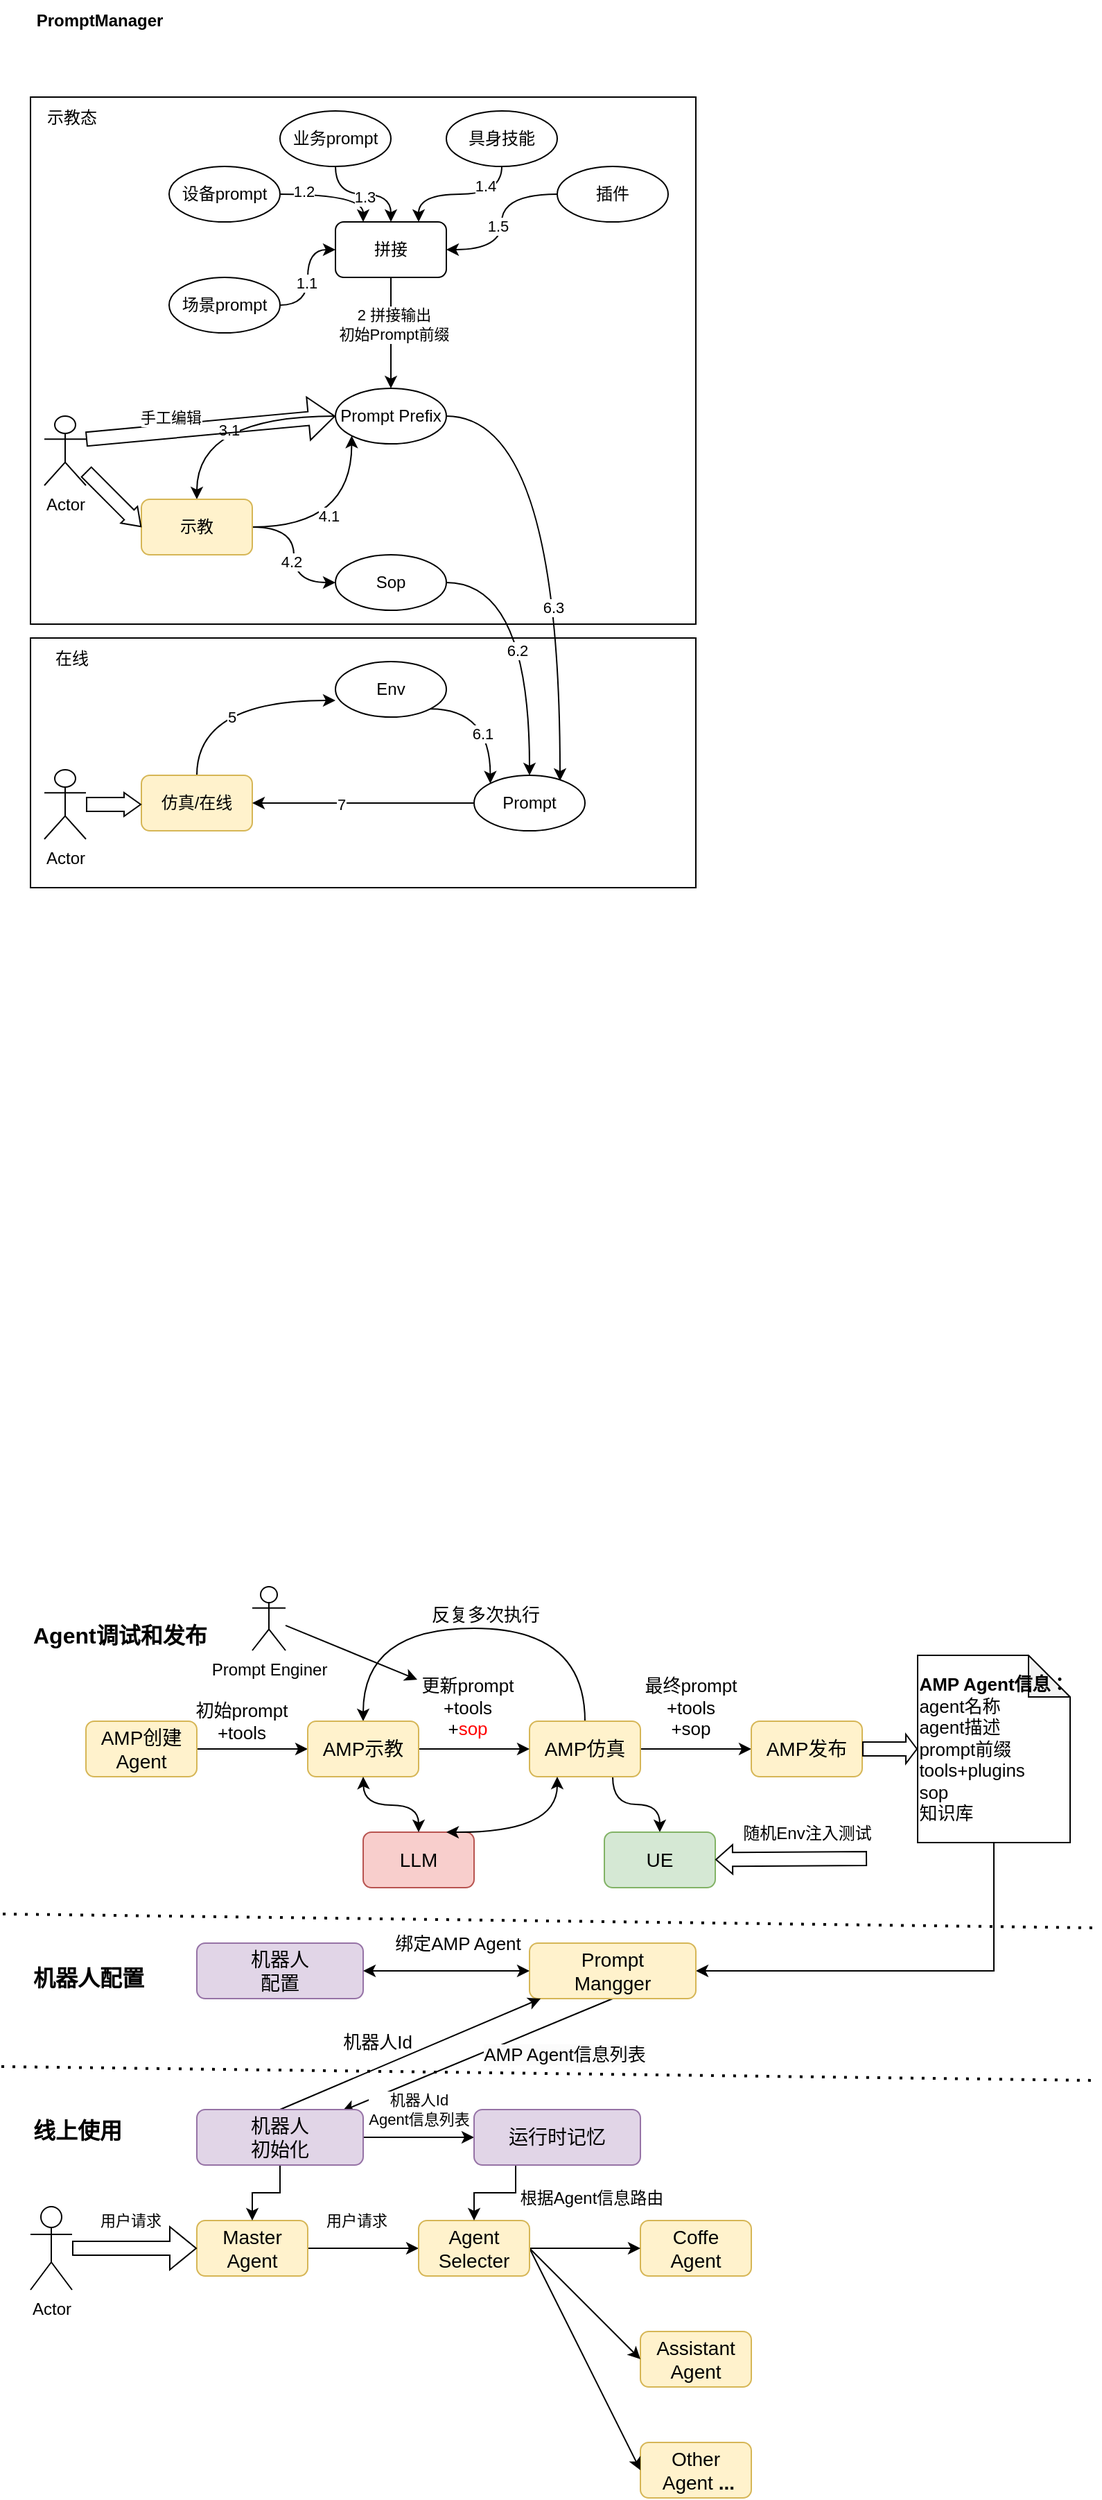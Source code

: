 <mxfile version="21.7.5" type="device">
  <diagram name="第 1 页" id="vuuX2MPfiAj4rkRHoIkI">
    <mxGraphModel dx="1418" dy="828" grid="0" gridSize="10" guides="1" tooltips="1" connect="1" arrows="1" fold="1" page="1" pageScale="1" pageWidth="827" pageHeight="1169" math="0" shadow="0">
      <root>
        <mxCell id="0" />
        <mxCell id="1" parent="0" />
        <mxCell id="alr15njf-0xgZybNmpNN-60" value="" style="rounded=0;whiteSpace=wrap;html=1;" parent="1" vertex="1">
          <mxGeometry x="40" y="500" width="480" height="180" as="geometry" />
        </mxCell>
        <mxCell id="alr15njf-0xgZybNmpNN-56" value="" style="rounded=0;whiteSpace=wrap;html=1;" parent="1" vertex="1">
          <mxGeometry x="40" y="110" width="480" height="380" as="geometry" />
        </mxCell>
        <mxCell id="alr15njf-0xgZybNmpNN-14" style="edgeStyle=orthogonalEdgeStyle;rounded=0;orthogonalLoop=1;jettySize=auto;html=1;exitX=0.5;exitY=1;exitDx=0;exitDy=0;entryX=0.5;entryY=0;entryDx=0;entryDy=0;" parent="1" source="alr15njf-0xgZybNmpNN-1" edge="1">
          <mxGeometry relative="1" as="geometry">
            <mxPoint x="300" y="320" as="targetPoint" />
          </mxGeometry>
        </mxCell>
        <mxCell id="alr15njf-0xgZybNmpNN-21" value="2 拼接输出&lt;br&gt;初始Prompt前缀" style="edgeLabel;html=1;align=center;verticalAlign=middle;resizable=0;points=[];" parent="alr15njf-0xgZybNmpNN-14" vertex="1" connectable="0">
          <mxGeometry x="-0.155" y="2" relative="1" as="geometry">
            <mxPoint as="offset" />
          </mxGeometry>
        </mxCell>
        <mxCell id="alr15njf-0xgZybNmpNN-1" value="拼接" style="rounded=1;whiteSpace=wrap;html=1;" parent="1" vertex="1">
          <mxGeometry x="260" y="200" width="80" height="40" as="geometry" />
        </mxCell>
        <mxCell id="alr15njf-0xgZybNmpNN-2" value="PromptManager" style="text;html=1;strokeColor=none;fillColor=none;align=center;verticalAlign=middle;whiteSpace=wrap;rounded=0;fontStyle=1" parent="1" vertex="1">
          <mxGeometry x="60" y="40" width="60" height="30" as="geometry" />
        </mxCell>
        <mxCell id="alr15njf-0xgZybNmpNN-6" style="edgeStyle=orthogonalEdgeStyle;rounded=0;orthogonalLoop=1;jettySize=auto;html=1;exitX=1;exitY=0.5;exitDx=0;exitDy=0;entryX=0.25;entryY=0;entryDx=0;entryDy=0;curved=1;" parent="1" source="alr15njf-0xgZybNmpNN-3" target="alr15njf-0xgZybNmpNN-1" edge="1">
          <mxGeometry relative="1" as="geometry" />
        </mxCell>
        <mxCell id="alr15njf-0xgZybNmpNN-23" value="1.2" style="edgeLabel;html=1;align=center;verticalAlign=middle;resizable=0;points=[];" parent="alr15njf-0xgZybNmpNN-6" vertex="1" connectable="0">
          <mxGeometry x="-0.575" y="2" relative="1" as="geometry">
            <mxPoint as="offset" />
          </mxGeometry>
        </mxCell>
        <mxCell id="alr15njf-0xgZybNmpNN-3" value="设备prompt" style="ellipse;whiteSpace=wrap;html=1;" parent="1" vertex="1">
          <mxGeometry x="140" y="160" width="80" height="40" as="geometry" />
        </mxCell>
        <mxCell id="alr15njf-0xgZybNmpNN-8" style="edgeStyle=orthogonalEdgeStyle;rounded=0;orthogonalLoop=1;jettySize=auto;html=1;exitX=1;exitY=0.5;exitDx=0;exitDy=0;entryX=0;entryY=0.5;entryDx=0;entryDy=0;curved=1;" parent="1" source="alr15njf-0xgZybNmpNN-4" target="alr15njf-0xgZybNmpNN-1" edge="1">
          <mxGeometry relative="1" as="geometry" />
        </mxCell>
        <mxCell id="alr15njf-0xgZybNmpNN-22" value="1.1" style="edgeLabel;html=1;align=center;verticalAlign=middle;resizable=0;points=[];" parent="alr15njf-0xgZybNmpNN-8" vertex="1" connectable="0">
          <mxGeometry x="-0.1" y="1" relative="1" as="geometry">
            <mxPoint as="offset" />
          </mxGeometry>
        </mxCell>
        <mxCell id="alr15njf-0xgZybNmpNN-4" value="场景prompt" style="ellipse;whiteSpace=wrap;html=1;" parent="1" vertex="1">
          <mxGeometry x="140" y="240" width="80" height="40" as="geometry" />
        </mxCell>
        <mxCell id="alr15njf-0xgZybNmpNN-7" style="edgeStyle=orthogonalEdgeStyle;rounded=0;orthogonalLoop=1;jettySize=auto;html=1;exitX=0.5;exitY=1;exitDx=0;exitDy=0;entryX=0.5;entryY=0;entryDx=0;entryDy=0;curved=1;" parent="1" source="alr15njf-0xgZybNmpNN-5" target="alr15njf-0xgZybNmpNN-1" edge="1">
          <mxGeometry relative="1" as="geometry" />
        </mxCell>
        <mxCell id="alr15njf-0xgZybNmpNN-24" value="1.3" style="edgeLabel;html=1;align=center;verticalAlign=middle;resizable=0;points=[];" parent="alr15njf-0xgZybNmpNN-7" vertex="1" connectable="0">
          <mxGeometry x="0.025" y="-2" relative="1" as="geometry">
            <mxPoint as="offset" />
          </mxGeometry>
        </mxCell>
        <mxCell id="alr15njf-0xgZybNmpNN-5" value="业务prompt" style="ellipse;whiteSpace=wrap;html=1;" parent="1" vertex="1">
          <mxGeometry x="220" y="120" width="80" height="40" as="geometry" />
        </mxCell>
        <mxCell id="alr15njf-0xgZybNmpNN-10" style="edgeStyle=orthogonalEdgeStyle;rounded=0;orthogonalLoop=1;jettySize=auto;html=1;exitX=0;exitY=0.5;exitDx=0;exitDy=0;entryX=1;entryY=0.5;entryDx=0;entryDy=0;curved=1;" parent="1" source="alr15njf-0xgZybNmpNN-9" target="alr15njf-0xgZybNmpNN-1" edge="1">
          <mxGeometry relative="1" as="geometry" />
        </mxCell>
        <mxCell id="alr15njf-0xgZybNmpNN-28" value="1.5" style="edgeLabel;html=1;align=center;verticalAlign=middle;resizable=0;points=[];" parent="alr15njf-0xgZybNmpNN-10" vertex="1" connectable="0">
          <mxGeometry x="0.05" y="-3" relative="1" as="geometry">
            <mxPoint as="offset" />
          </mxGeometry>
        </mxCell>
        <mxCell id="alr15njf-0xgZybNmpNN-9" value="插件" style="ellipse;whiteSpace=wrap;html=1;" parent="1" vertex="1">
          <mxGeometry x="420" y="160" width="80" height="40" as="geometry" />
        </mxCell>
        <mxCell id="alr15njf-0xgZybNmpNN-12" style="edgeStyle=orthogonalEdgeStyle;rounded=0;orthogonalLoop=1;jettySize=auto;html=1;exitX=0.5;exitY=1;exitDx=0;exitDy=0;entryX=0.75;entryY=0;entryDx=0;entryDy=0;curved=1;" parent="1" source="alr15njf-0xgZybNmpNN-11" target="alr15njf-0xgZybNmpNN-1" edge="1">
          <mxGeometry relative="1" as="geometry" />
        </mxCell>
        <mxCell id="alr15njf-0xgZybNmpNN-25" value="1.4" style="edgeLabel;html=1;align=center;verticalAlign=middle;resizable=0;points=[];" parent="alr15njf-0xgZybNmpNN-12" vertex="1" connectable="0">
          <mxGeometry x="-0.36" y="-6" relative="1" as="geometry">
            <mxPoint as="offset" />
          </mxGeometry>
        </mxCell>
        <mxCell id="alr15njf-0xgZybNmpNN-11" value="具身技能" style="ellipse;whiteSpace=wrap;html=1;" parent="1" vertex="1">
          <mxGeometry x="340" y="120" width="80" height="40" as="geometry" />
        </mxCell>
        <mxCell id="alr15njf-0xgZybNmpNN-17" style="edgeStyle=orthogonalEdgeStyle;rounded=0;orthogonalLoop=1;jettySize=auto;html=1;exitX=0;exitY=0.5;exitDx=0;exitDy=0;entryX=0.5;entryY=0;entryDx=0;entryDy=0;curved=1;" parent="1" source="alr15njf-0xgZybNmpNN-15" target="alr15njf-0xgZybNmpNN-16" edge="1">
          <mxGeometry relative="1" as="geometry" />
        </mxCell>
        <mxCell id="alr15njf-0xgZybNmpNN-29" value="3.1" style="edgeLabel;html=1;align=center;verticalAlign=middle;resizable=0;points=[];" parent="alr15njf-0xgZybNmpNN-17" vertex="1" connectable="0">
          <mxGeometry x="-0.04" y="10" relative="1" as="geometry">
            <mxPoint as="offset" />
          </mxGeometry>
        </mxCell>
        <mxCell id="alr15njf-0xgZybNmpNN-37" style="edgeStyle=orthogonalEdgeStyle;rounded=0;orthogonalLoop=1;jettySize=auto;html=1;exitX=1;exitY=0.5;exitDx=0;exitDy=0;entryX=0.775;entryY=0.1;entryDx=0;entryDy=0;curved=1;entryPerimeter=0;" parent="1" source="alr15njf-0xgZybNmpNN-15" target="alr15njf-0xgZybNmpNN-36" edge="1">
          <mxGeometry relative="1" as="geometry" />
        </mxCell>
        <mxCell id="alr15njf-0xgZybNmpNN-47" value="6.3" style="edgeLabel;html=1;align=center;verticalAlign=middle;resizable=0;points=[];" parent="alr15njf-0xgZybNmpNN-37" vertex="1" connectable="0">
          <mxGeometry x="0.275" y="-5" relative="1" as="geometry">
            <mxPoint as="offset" />
          </mxGeometry>
        </mxCell>
        <mxCell id="alr15njf-0xgZybNmpNN-15" value="Prompt Prefix" style="ellipse;whiteSpace=wrap;html=1;" parent="1" vertex="1">
          <mxGeometry x="260" y="320" width="80" height="40" as="geometry" />
        </mxCell>
        <mxCell id="alr15njf-0xgZybNmpNN-19" style="edgeStyle=orthogonalEdgeStyle;rounded=0;orthogonalLoop=1;jettySize=auto;html=1;exitX=1;exitY=0.5;exitDx=0;exitDy=0;entryX=0;entryY=1;entryDx=0;entryDy=0;curved=1;" parent="1" source="alr15njf-0xgZybNmpNN-16" target="alr15njf-0xgZybNmpNN-15" edge="1">
          <mxGeometry relative="1" as="geometry" />
        </mxCell>
        <mxCell id="alr15njf-0xgZybNmpNN-30" value="4.1" style="edgeLabel;html=1;align=center;verticalAlign=middle;resizable=0;points=[];" parent="alr15njf-0xgZybNmpNN-19" vertex="1" connectable="0">
          <mxGeometry x="-0.211" y="8" relative="1" as="geometry">
            <mxPoint as="offset" />
          </mxGeometry>
        </mxCell>
        <mxCell id="alr15njf-0xgZybNmpNN-20" style="edgeStyle=orthogonalEdgeStyle;rounded=0;orthogonalLoop=1;jettySize=auto;html=1;exitX=1;exitY=0.5;exitDx=0;exitDy=0;entryX=0;entryY=0.5;entryDx=0;entryDy=0;curved=1;" parent="1" source="alr15njf-0xgZybNmpNN-16" target="alr15njf-0xgZybNmpNN-18" edge="1">
          <mxGeometry relative="1" as="geometry" />
        </mxCell>
        <mxCell id="alr15njf-0xgZybNmpNN-31" value="4.2" style="edgeLabel;html=1;align=center;verticalAlign=middle;resizable=0;points=[];" parent="alr15njf-0xgZybNmpNN-20" vertex="1" connectable="0">
          <mxGeometry x="0.1" y="-2" relative="1" as="geometry">
            <mxPoint as="offset" />
          </mxGeometry>
        </mxCell>
        <mxCell id="alr15njf-0xgZybNmpNN-16" value="示教" style="rounded=1;whiteSpace=wrap;html=1;fillColor=#fff2cc;strokeColor=#d6b656;" parent="1" vertex="1">
          <mxGeometry x="120" y="400" width="80" height="40" as="geometry" />
        </mxCell>
        <mxCell id="alr15njf-0xgZybNmpNN-38" style="edgeStyle=orthogonalEdgeStyle;rounded=0;orthogonalLoop=1;jettySize=auto;html=1;exitX=1;exitY=0.5;exitDx=0;exitDy=0;curved=1;" parent="1" source="alr15njf-0xgZybNmpNN-18" target="alr15njf-0xgZybNmpNN-36" edge="1">
          <mxGeometry relative="1" as="geometry" />
        </mxCell>
        <mxCell id="alr15njf-0xgZybNmpNN-46" value="6.2" style="edgeLabel;html=1;align=center;verticalAlign=middle;resizable=0;points=[];" parent="alr15njf-0xgZybNmpNN-38" vertex="1" connectable="0">
          <mxGeometry x="0.096" y="-9" relative="1" as="geometry">
            <mxPoint as="offset" />
          </mxGeometry>
        </mxCell>
        <mxCell id="alr15njf-0xgZybNmpNN-18" value="Sop" style="ellipse;whiteSpace=wrap;html=1;" parent="1" vertex="1">
          <mxGeometry x="260" y="440" width="80" height="40" as="geometry" />
        </mxCell>
        <mxCell id="alr15njf-0xgZybNmpNN-32" value="Actor" style="shape=umlActor;verticalLabelPosition=bottom;verticalAlign=top;html=1;outlineConnect=0;" parent="1" vertex="1">
          <mxGeometry x="50" y="340" width="30" height="50" as="geometry" />
        </mxCell>
        <mxCell id="alr15njf-0xgZybNmpNN-34" value="" style="shape=flexArrow;endArrow=classic;html=1;rounded=0;entryX=0;entryY=0.5;entryDx=0;entryDy=0;endWidth=6;endSize=3.67;" parent="1" source="alr15njf-0xgZybNmpNN-32" target="alr15njf-0xgZybNmpNN-16" edge="1">
          <mxGeometry width="50" height="50" relative="1" as="geometry">
            <mxPoint x="120" y="540" as="sourcePoint" />
            <mxPoint x="170" y="490" as="targetPoint" />
          </mxGeometry>
        </mxCell>
        <mxCell id="alr15njf-0xgZybNmpNN-43" style="edgeStyle=orthogonalEdgeStyle;rounded=0;orthogonalLoop=1;jettySize=auto;html=1;exitX=0.5;exitY=0;exitDx=0;exitDy=0;entryX=0;entryY=0.7;entryDx=0;entryDy=0;entryPerimeter=0;curved=1;" parent="1" source="alr15njf-0xgZybNmpNN-35" target="alr15njf-0xgZybNmpNN-41" edge="1">
          <mxGeometry relative="1" as="geometry" />
        </mxCell>
        <mxCell id="alr15njf-0xgZybNmpNN-44" value="5" style="edgeLabel;html=1;align=center;verticalAlign=middle;resizable=0;points=[];" parent="alr15njf-0xgZybNmpNN-43" vertex="1" connectable="0">
          <mxGeometry x="0.019" y="-12" relative="1" as="geometry">
            <mxPoint as="offset" />
          </mxGeometry>
        </mxCell>
        <mxCell id="alr15njf-0xgZybNmpNN-35" value="仿真/在线" style="rounded=1;whiteSpace=wrap;html=1;fillColor=#fff2cc;strokeColor=#d6b656;" parent="1" vertex="1">
          <mxGeometry x="120" y="599" width="80" height="40" as="geometry" />
        </mxCell>
        <mxCell id="alr15njf-0xgZybNmpNN-49" style="edgeStyle=orthogonalEdgeStyle;rounded=0;orthogonalLoop=1;jettySize=auto;html=1;exitX=0;exitY=0.5;exitDx=0;exitDy=0;" parent="1" source="alr15njf-0xgZybNmpNN-36" target="alr15njf-0xgZybNmpNN-35" edge="1">
          <mxGeometry relative="1" as="geometry" />
        </mxCell>
        <mxCell id="alr15njf-0xgZybNmpNN-50" value="7" style="edgeLabel;html=1;align=center;verticalAlign=middle;resizable=0;points=[];" parent="alr15njf-0xgZybNmpNN-49" vertex="1" connectable="0">
          <mxGeometry x="0.2" y="1" relative="1" as="geometry">
            <mxPoint as="offset" />
          </mxGeometry>
        </mxCell>
        <mxCell id="alr15njf-0xgZybNmpNN-36" value="Prompt" style="ellipse;whiteSpace=wrap;html=1;" parent="1" vertex="1">
          <mxGeometry x="360" y="599" width="80" height="40" as="geometry" />
        </mxCell>
        <mxCell id="alr15njf-0xgZybNmpNN-39" value="Actor" style="shape=umlActor;verticalLabelPosition=bottom;verticalAlign=top;html=1;outlineConnect=0;" parent="1" vertex="1">
          <mxGeometry x="50" y="595" width="30" height="50" as="geometry" />
        </mxCell>
        <mxCell id="alr15njf-0xgZybNmpNN-40" value="" style="shape=flexArrow;endArrow=classic;html=1;rounded=0;entryX=0;entryY=0.5;entryDx=0;entryDy=0;endWidth=6;endSize=3.67;" parent="1" source="alr15njf-0xgZybNmpNN-39" edge="1">
          <mxGeometry width="50" height="50" relative="1" as="geometry">
            <mxPoint x="120" y="740" as="sourcePoint" />
            <mxPoint x="120" y="620" as="targetPoint" />
          </mxGeometry>
        </mxCell>
        <mxCell id="alr15njf-0xgZybNmpNN-42" style="edgeStyle=orthogonalEdgeStyle;rounded=0;orthogonalLoop=1;jettySize=auto;html=1;exitX=1;exitY=1;exitDx=0;exitDy=0;entryX=0;entryY=0;entryDx=0;entryDy=0;curved=1;" parent="1" source="alr15njf-0xgZybNmpNN-41" target="alr15njf-0xgZybNmpNN-36" edge="1">
          <mxGeometry relative="1" as="geometry" />
        </mxCell>
        <mxCell id="alr15njf-0xgZybNmpNN-45" value="6.1" style="edgeLabel;html=1;align=center;verticalAlign=middle;resizable=0;points=[];" parent="alr15njf-0xgZybNmpNN-42" vertex="1" connectable="0">
          <mxGeometry x="0.262" y="-6" relative="1" as="geometry">
            <mxPoint as="offset" />
          </mxGeometry>
        </mxCell>
        <mxCell id="alr15njf-0xgZybNmpNN-41" value="Env" style="ellipse;whiteSpace=wrap;html=1;" parent="1" vertex="1">
          <mxGeometry x="260" y="517" width="80" height="40" as="geometry" />
        </mxCell>
        <mxCell id="alr15njf-0xgZybNmpNN-57" value="" style="shape=flexArrow;endArrow=classic;html=1;rounded=0;exitX=1;exitY=0.333;exitDx=0;exitDy=0;exitPerimeter=0;" parent="1" source="alr15njf-0xgZybNmpNN-32" edge="1">
          <mxGeometry width="50" height="50" relative="1" as="geometry">
            <mxPoint x="100" y="340" as="sourcePoint" />
            <mxPoint x="260" y="340" as="targetPoint" />
          </mxGeometry>
        </mxCell>
        <mxCell id="alr15njf-0xgZybNmpNN-58" value="手工编辑" style="edgeLabel;html=1;align=center;verticalAlign=middle;resizable=0;points=[];" parent="alr15njf-0xgZybNmpNN-57" vertex="1" connectable="0">
          <mxGeometry x="-0.372" y="-6" relative="1" as="geometry">
            <mxPoint x="3" y="-17" as="offset" />
          </mxGeometry>
        </mxCell>
        <mxCell id="alr15njf-0xgZybNmpNN-59" value="示教态" style="text;html=1;strokeColor=none;fillColor=none;align=center;verticalAlign=middle;whiteSpace=wrap;rounded=0;" parent="1" vertex="1">
          <mxGeometry x="40" y="110" width="60" height="30" as="geometry" />
        </mxCell>
        <mxCell id="alr15njf-0xgZybNmpNN-61" value="在线" style="text;html=1;strokeColor=none;fillColor=none;align=center;verticalAlign=middle;whiteSpace=wrap;rounded=0;" parent="1" vertex="1">
          <mxGeometry x="40" y="500" width="60" height="30" as="geometry" />
        </mxCell>
        <mxCell id="jDsPRzU5OgIvK1rvoqc--7" style="edgeStyle=orthogonalEdgeStyle;rounded=0;orthogonalLoop=1;jettySize=auto;html=1;exitX=1;exitY=0.5;exitDx=0;exitDy=0;entryX=0;entryY=0.5;entryDx=0;entryDy=0;" edge="1" parent="1" source="jDsPRzU5OgIvK1rvoqc--1" target="jDsPRzU5OgIvK1rvoqc--6">
          <mxGeometry relative="1" as="geometry" />
        </mxCell>
        <mxCell id="jDsPRzU5OgIvK1rvoqc--21" value="最终prompt&lt;br style=&quot;border-color: var(--border-color); font-size: 13px;&quot;&gt;+tools&lt;br style=&quot;border-color: var(--border-color); font-size: 13px;&quot;&gt;+sop" style="edgeLabel;html=1;align=center;verticalAlign=middle;resizable=0;points=[];fontSize=13;" vertex="1" connectable="0" parent="jDsPRzU5OgIvK1rvoqc--7">
          <mxGeometry x="-0.1" y="1" relative="1" as="geometry">
            <mxPoint y="-29" as="offset" />
          </mxGeometry>
        </mxCell>
        <mxCell id="jDsPRzU5OgIvK1rvoqc--18" style="edgeStyle=orthogonalEdgeStyle;rounded=0;orthogonalLoop=1;jettySize=auto;html=1;exitX=0.75;exitY=1;exitDx=0;exitDy=0;entryX=0.5;entryY=0;entryDx=0;entryDy=0;curved=1;" edge="1" parent="1" source="jDsPRzU5OgIvK1rvoqc--1" target="jDsPRzU5OgIvK1rvoqc--15">
          <mxGeometry relative="1" as="geometry" />
        </mxCell>
        <mxCell id="jDsPRzU5OgIvK1rvoqc--19" style="edgeStyle=orthogonalEdgeStyle;rounded=0;orthogonalLoop=1;jettySize=auto;html=1;exitX=0.5;exitY=0;exitDx=0;exitDy=0;entryX=0.5;entryY=0;entryDx=0;entryDy=0;curved=1;" edge="1" parent="1" source="jDsPRzU5OgIvK1rvoqc--1" target="jDsPRzU5OgIvK1rvoqc--3">
          <mxGeometry relative="1" as="geometry">
            <Array as="points">
              <mxPoint x="440" y="1214" />
              <mxPoint x="280" y="1214" />
            </Array>
          </mxGeometry>
        </mxCell>
        <mxCell id="jDsPRzU5OgIvK1rvoqc--20" value="反复多次执行" style="edgeLabel;html=1;align=center;verticalAlign=middle;resizable=0;points=[];fontSize=13;" vertex="1" connectable="0" parent="jDsPRzU5OgIvK1rvoqc--19">
          <mxGeometry x="-0.05" relative="1" as="geometry">
            <mxPoint y="-10" as="offset" />
          </mxGeometry>
        </mxCell>
        <mxCell id="jDsPRzU5OgIvK1rvoqc--1" value="AMP仿真" style="rounded=1;whiteSpace=wrap;html=1;fillColor=#fff2cc;strokeColor=#d6b656;fontSize=14;" vertex="1" parent="1">
          <mxGeometry x="400" y="1281" width="80" height="40" as="geometry" />
        </mxCell>
        <mxCell id="jDsPRzU5OgIvK1rvoqc--4" style="edgeStyle=orthogonalEdgeStyle;rounded=0;orthogonalLoop=1;jettySize=auto;html=1;exitX=1;exitY=0.5;exitDx=0;exitDy=0;entryX=0;entryY=0.5;entryDx=0;entryDy=0;" edge="1" parent="1" source="jDsPRzU5OgIvK1rvoqc--2" target="jDsPRzU5OgIvK1rvoqc--3">
          <mxGeometry relative="1" as="geometry" />
        </mxCell>
        <mxCell id="jDsPRzU5OgIvK1rvoqc--10" value="初始prompt&lt;br style=&quot;font-size: 13px;&quot;&gt;+tools" style="edgeLabel;html=1;align=center;verticalAlign=middle;resizable=0;points=[];fontSize=13;" vertex="1" connectable="0" parent="jDsPRzU5OgIvK1rvoqc--4">
          <mxGeometry x="-0.2" y="-1" relative="1" as="geometry">
            <mxPoint y="-21" as="offset" />
          </mxGeometry>
        </mxCell>
        <mxCell id="jDsPRzU5OgIvK1rvoqc--2" value="AMP创建Agent" style="rounded=1;whiteSpace=wrap;html=1;fillColor=#fff2cc;strokeColor=#d6b656;fontSize=14;" vertex="1" parent="1">
          <mxGeometry x="80" y="1281" width="80" height="40" as="geometry" />
        </mxCell>
        <mxCell id="jDsPRzU5OgIvK1rvoqc--5" style="edgeStyle=orthogonalEdgeStyle;rounded=0;orthogonalLoop=1;jettySize=auto;html=1;exitX=1;exitY=0.5;exitDx=0;exitDy=0;entryX=0;entryY=0.5;entryDx=0;entryDy=0;" edge="1" parent="1" source="jDsPRzU5OgIvK1rvoqc--3" target="jDsPRzU5OgIvK1rvoqc--1">
          <mxGeometry relative="1" as="geometry" />
        </mxCell>
        <mxCell id="jDsPRzU5OgIvK1rvoqc--12" value="更新prompt&lt;br style=&quot;border-color: var(--border-color); font-size: 13px;&quot;&gt;+tools&lt;br style=&quot;font-size: 13px;&quot;&gt;+&lt;font color=&quot;#ff0000&quot;&gt;sop&lt;/font&gt;" style="edgeLabel;html=1;align=center;verticalAlign=middle;resizable=0;points=[];fontSize=13;" vertex="1" connectable="0" parent="jDsPRzU5OgIvK1rvoqc--5">
          <mxGeometry x="-0.125" y="3" relative="1" as="geometry">
            <mxPoint y="-27" as="offset" />
          </mxGeometry>
        </mxCell>
        <mxCell id="jDsPRzU5OgIvK1rvoqc--3" value="AMP示教" style="rounded=1;whiteSpace=wrap;html=1;fillColor=#fff2cc;strokeColor=#d6b656;fontSize=14;" vertex="1" parent="1">
          <mxGeometry x="240" y="1281" width="80" height="40" as="geometry" />
        </mxCell>
        <mxCell id="jDsPRzU5OgIvK1rvoqc--6" value="AMP发布" style="rounded=1;whiteSpace=wrap;html=1;fillColor=#fff2cc;strokeColor=#d6b656;fontSize=14;" vertex="1" parent="1">
          <mxGeometry x="560" y="1281" width="80" height="40" as="geometry" />
        </mxCell>
        <mxCell id="jDsPRzU5OgIvK1rvoqc--9" value="LLM" style="rounded=1;whiteSpace=wrap;html=1;fillColor=#f8cecc;strokeColor=#b85450;fontSize=14;" vertex="1" parent="1">
          <mxGeometry x="280" y="1361" width="80" height="40" as="geometry" />
        </mxCell>
        <mxCell id="jDsPRzU5OgIvK1rvoqc--14" value="" style="endArrow=classic;startArrow=classic;html=1;rounded=0;exitX=0.5;exitY=0;exitDx=0;exitDy=0;edgeStyle=orthogonalEdgeStyle;curved=1;" edge="1" parent="1" source="jDsPRzU5OgIvK1rvoqc--9">
          <mxGeometry width="50" height="50" relative="1" as="geometry">
            <mxPoint x="230" y="1371" as="sourcePoint" />
            <mxPoint x="280" y="1321" as="targetPoint" />
          </mxGeometry>
        </mxCell>
        <mxCell id="jDsPRzU5OgIvK1rvoqc--15" value="UE" style="rounded=1;whiteSpace=wrap;html=1;fillColor=#d5e8d4;strokeColor=#82b366;fontSize=14;" vertex="1" parent="1">
          <mxGeometry x="454" y="1361" width="80" height="40" as="geometry" />
        </mxCell>
        <mxCell id="jDsPRzU5OgIvK1rvoqc--17" value="" style="endArrow=classic;startArrow=classic;html=1;rounded=0;entryX=0.25;entryY=1;entryDx=0;entryDy=0;edgeStyle=orthogonalEdgeStyle;curved=1;" edge="1" parent="1" target="jDsPRzU5OgIvK1rvoqc--1">
          <mxGeometry width="50" height="50" relative="1" as="geometry">
            <mxPoint x="340" y="1361" as="sourcePoint" />
            <mxPoint x="390" y="1311" as="targetPoint" />
          </mxGeometry>
        </mxCell>
        <mxCell id="jDsPRzU5OgIvK1rvoqc--37" style="edgeStyle=orthogonalEdgeStyle;rounded=0;orthogonalLoop=1;jettySize=auto;html=1;exitX=0.5;exitY=1;exitDx=0;exitDy=0;exitPerimeter=0;entryX=1;entryY=0.5;entryDx=0;entryDy=0;" edge="1" parent="1" source="jDsPRzU5OgIvK1rvoqc--23" target="jDsPRzU5OgIvK1rvoqc--36">
          <mxGeometry relative="1" as="geometry" />
        </mxCell>
        <mxCell id="jDsPRzU5OgIvK1rvoqc--23" value="&lt;b style=&quot;border-color: var(--border-color); text-align: left; font-size: 13px;&quot;&gt;AMP Agent信息：&lt;/b&gt;&lt;br style=&quot;border-color: var(--border-color); text-align: left; font-size: 13px;&quot;&gt;&lt;div style=&quot;border-color: var(--border-color); text-align: left; font-size: 13px;&quot; data-docx-has-block-data=&quot;false&quot; data-page-id=&quot;RLKFdVLsGoRslexMUBvcMsKGnoc&quot;&gt;&lt;div style=&quot;border-color: var(--border-color); font-size: 13px;&quot; class=&quot;old-record-id-PLjDdGLeNoVSXoxLnvicYa0QnTc&quot;&gt;agent名称&lt;/div&gt;&lt;/div&gt;&lt;div style=&quot;border-color: var(--border-color); text-align: left; font-size: 13px;&quot; data-docx-has-block-data=&quot;false&quot; data-page-id=&quot;RLKFdVLsGoRslexMUBvcMsKGnoc&quot;&gt;&lt;div style=&quot;border-color: var(--border-color); font-size: 13px;&quot; class=&quot;old-record-id-PLjDdGLeNoVSXoxLnvicYa0QnTc&quot;&gt;agent描述&lt;/div&gt;&lt;/div&gt;&lt;div style=&quot;border-color: var(--border-color); text-align: left; font-size: 13px;&quot; data-docx-has-block-data=&quot;false&quot; data-page-id=&quot;RLKFdVLsGoRslexMUBvcMsKGnoc&quot;&gt;&lt;div style=&quot;border-color: var(--border-color); font-size: 13px;&quot; class=&quot;old-record-id-PLjDdGLeNoVSXoxLnvicYa0QnTc&quot;&gt;prompt前缀&lt;/div&gt;&lt;div style=&quot;border-color: var(--border-color); font-size: 13px;&quot; class=&quot;old-record-id-PLjDdGLeNoVSXoxLnvicYa0QnTc&quot;&gt;tools+plugins&lt;/div&gt;&lt;div style=&quot;border-color: var(--border-color); font-size: 13px;&quot; class=&quot;old-record-id-PLjDdGLeNoVSXoxLnvicYa0QnTc&quot;&gt;sop&lt;/div&gt;&lt;div style=&quot;border-color: var(--border-color); font-size: 13px;&quot; class=&quot;old-record-id-PLjDdGLeNoVSXoxLnvicYa0QnTc&quot;&gt;知识库&lt;/div&gt;&lt;/div&gt;" style="shape=note;whiteSpace=wrap;html=1;backgroundOutline=1;darkOpacity=0.05;fontSize=13;" vertex="1" parent="1">
          <mxGeometry x="680" y="1233.5" width="110" height="135" as="geometry" />
        </mxCell>
        <mxCell id="jDsPRzU5OgIvK1rvoqc--24" value="" style="shape=flexArrow;endArrow=classic;html=1;rounded=0;entryX=0;entryY=0.5;entryDx=0;entryDy=0;entryPerimeter=0;endWidth=10;endSize=2.33;" edge="1" parent="1" target="jDsPRzU5OgIvK1rvoqc--23">
          <mxGeometry width="50" height="50" relative="1" as="geometry">
            <mxPoint x="640" y="1301" as="sourcePoint" />
            <mxPoint x="690" y="1251" as="targetPoint" />
          </mxGeometry>
        </mxCell>
        <mxCell id="jDsPRzU5OgIvK1rvoqc--30" value="机器人&lt;br&gt;配置" style="rounded=1;whiteSpace=wrap;html=1;fillColor=#e1d5e7;strokeColor=#9673a6;fontSize=14;" vertex="1" parent="1">
          <mxGeometry x="160" y="1441" width="120" height="40" as="geometry" />
        </mxCell>
        <mxCell id="jDsPRzU5OgIvK1rvoqc--57" style="edgeStyle=orthogonalEdgeStyle;rounded=0;orthogonalLoop=1;jettySize=auto;html=1;exitX=1;exitY=0.5;exitDx=0;exitDy=0;entryX=0;entryY=0.5;entryDx=0;entryDy=0;" edge="1" parent="1" source="jDsPRzU5OgIvK1rvoqc--32" target="jDsPRzU5OgIvK1rvoqc--56">
          <mxGeometry relative="1" as="geometry" />
        </mxCell>
        <mxCell id="jDsPRzU5OgIvK1rvoqc--58" value="用户请求" style="edgeLabel;html=1;align=center;verticalAlign=middle;resizable=0;points=[];" vertex="1" connectable="0" parent="jDsPRzU5OgIvK1rvoqc--57">
          <mxGeometry x="-0.25" y="-1" relative="1" as="geometry">
            <mxPoint x="5" y="-21" as="offset" />
          </mxGeometry>
        </mxCell>
        <mxCell id="jDsPRzU5OgIvK1rvoqc--32" value="Master Agent" style="rounded=1;whiteSpace=wrap;html=1;fillColor=#fff2cc;strokeColor=#d6b656;fontSize=14;" vertex="1" parent="1">
          <mxGeometry x="160" y="1641" width="80" height="40" as="geometry" />
        </mxCell>
        <mxCell id="jDsPRzU5OgIvK1rvoqc--33" value="Actor" style="shape=umlActor;verticalLabelPosition=bottom;verticalAlign=top;html=1;outlineConnect=0;" vertex="1" parent="1">
          <mxGeometry x="40" y="1631" width="30" height="60" as="geometry" />
        </mxCell>
        <mxCell id="jDsPRzU5OgIvK1rvoqc--34" value="" style="shape=flexArrow;endArrow=classic;html=1;rounded=0;entryX=0;entryY=0.5;entryDx=0;entryDy=0;" edge="1" parent="1" source="jDsPRzU5OgIvK1rvoqc--33" target="jDsPRzU5OgIvK1rvoqc--32">
          <mxGeometry width="50" height="50" relative="1" as="geometry">
            <mxPoint x="70" y="1641" as="sourcePoint" />
            <mxPoint x="120" y="1591" as="targetPoint" />
          </mxGeometry>
        </mxCell>
        <mxCell id="jDsPRzU5OgIvK1rvoqc--35" value="用户请求" style="edgeLabel;html=1;align=center;verticalAlign=middle;resizable=0;points=[];" vertex="1" connectable="0" parent="jDsPRzU5OgIvK1rvoqc--34">
          <mxGeometry x="-0.075" y="4" relative="1" as="geometry">
            <mxPoint y="-16" as="offset" />
          </mxGeometry>
        </mxCell>
        <mxCell id="jDsPRzU5OgIvK1rvoqc--48" style="rounded=0;orthogonalLoop=1;jettySize=auto;html=1;exitX=0.5;exitY=1;exitDx=0;exitDy=0;entryX=0.875;entryY=0.025;entryDx=0;entryDy=0;entryPerimeter=0;" edge="1" parent="1" source="jDsPRzU5OgIvK1rvoqc--36" target="jDsPRzU5OgIvK1rvoqc--41">
          <mxGeometry relative="1" as="geometry" />
        </mxCell>
        <mxCell id="jDsPRzU5OgIvK1rvoqc--52" value="&lt;span style=&quot;border-color: var(--border-color); font-size: 13px; background-color: rgb(251, 251, 251); text-align: left;&quot;&gt;AMP Agent信息&lt;/span&gt;&lt;span style=&quot;border-color: var(--border-color); font-size: 13px; background-color: rgb(251, 251, 251); text-align: left;&quot;&gt;列表&lt;/span&gt;" style="edgeLabel;html=1;align=center;verticalAlign=middle;resizable=0;points=[];fontSize=13;fontStyle=0" vertex="1" connectable="0" parent="jDsPRzU5OgIvK1rvoqc--48">
          <mxGeometry x="-0.039" relative="1" as="geometry">
            <mxPoint x="58" y="1" as="offset" />
          </mxGeometry>
        </mxCell>
        <mxCell id="jDsPRzU5OgIvK1rvoqc--36" value="Prompt&lt;br&gt;Mangger" style="rounded=1;whiteSpace=wrap;html=1;fillColor=#fff2cc;strokeColor=#d6b656;fontSize=14;" vertex="1" parent="1">
          <mxGeometry x="400" y="1441" width="120" height="40" as="geometry" />
        </mxCell>
        <mxCell id="jDsPRzU5OgIvK1rvoqc--38" value="Agent调试和发布" style="text;html=1;strokeColor=none;fillColor=none;align=left;verticalAlign=middle;whiteSpace=wrap;rounded=0;fontSize=16;fontStyle=1" vertex="1" parent="1">
          <mxGeometry x="40" y="1203.5" width="130" height="30" as="geometry" />
        </mxCell>
        <mxCell id="jDsPRzU5OgIvK1rvoqc--39" value="机器人配置" style="text;html=1;strokeColor=none;fillColor=none;align=left;verticalAlign=middle;whiteSpace=wrap;rounded=0;fontSize=16;fontStyle=1" vertex="1" parent="1">
          <mxGeometry x="40" y="1451" width="130" height="30" as="geometry" />
        </mxCell>
        <mxCell id="jDsPRzU5OgIvK1rvoqc--40" value="线上使用" style="text;html=1;strokeColor=none;fillColor=none;align=left;verticalAlign=middle;whiteSpace=wrap;rounded=0;fontSize=16;fontStyle=1" vertex="1" parent="1">
          <mxGeometry x="40" y="1561" width="130" height="30" as="geometry" />
        </mxCell>
        <mxCell id="jDsPRzU5OgIvK1rvoqc--43" style="edgeStyle=orthogonalEdgeStyle;rounded=0;orthogonalLoop=1;jettySize=auto;html=1;exitX=0.5;exitY=1;exitDx=0;exitDy=0;" edge="1" parent="1" source="jDsPRzU5OgIvK1rvoqc--41" target="jDsPRzU5OgIvK1rvoqc--32">
          <mxGeometry relative="1" as="geometry" />
        </mxCell>
        <mxCell id="jDsPRzU5OgIvK1rvoqc--47" style="rounded=0;orthogonalLoop=1;jettySize=auto;html=1;exitX=0.5;exitY=0;exitDx=0;exitDy=0;entryX=0.067;entryY=1;entryDx=0;entryDy=0;entryPerimeter=0;" edge="1" parent="1" source="jDsPRzU5OgIvK1rvoqc--41" target="jDsPRzU5OgIvK1rvoqc--36">
          <mxGeometry relative="1" as="geometry" />
        </mxCell>
        <mxCell id="jDsPRzU5OgIvK1rvoqc--51" value="机器人Id" style="edgeLabel;html=1;align=center;verticalAlign=middle;resizable=0;points=[];fontSize=13;" vertex="1" connectable="0" parent="jDsPRzU5OgIvK1rvoqc--47">
          <mxGeometry x="-0.015" relative="1" as="geometry">
            <mxPoint x="-23" y="-10" as="offset" />
          </mxGeometry>
        </mxCell>
        <mxCell id="jDsPRzU5OgIvK1rvoqc--60" style="edgeStyle=orthogonalEdgeStyle;rounded=0;orthogonalLoop=1;jettySize=auto;html=1;exitX=1;exitY=0.5;exitDx=0;exitDy=0;entryX=0;entryY=0.5;entryDx=0;entryDy=0;" edge="1" parent="1" source="jDsPRzU5OgIvK1rvoqc--41" target="jDsPRzU5OgIvK1rvoqc--59">
          <mxGeometry relative="1" as="geometry" />
        </mxCell>
        <mxCell id="jDsPRzU5OgIvK1rvoqc--61" value="机器人Id&lt;br&gt;Agent信息列表" style="edgeLabel;html=1;align=center;verticalAlign=middle;resizable=0;points=[];" vertex="1" connectable="0" parent="jDsPRzU5OgIvK1rvoqc--60">
          <mxGeometry x="-0.225" y="-1" relative="1" as="geometry">
            <mxPoint x="9" y="-21" as="offset" />
          </mxGeometry>
        </mxCell>
        <mxCell id="jDsPRzU5OgIvK1rvoqc--41" value="机器人&lt;br&gt;初始化" style="rounded=1;whiteSpace=wrap;html=1;fillColor=#e1d5e7;strokeColor=#9673a6;fontSize=14;" vertex="1" parent="1">
          <mxGeometry x="160" y="1561" width="120" height="40" as="geometry" />
        </mxCell>
        <mxCell id="jDsPRzU5OgIvK1rvoqc--46" value="" style="endArrow=classic;startArrow=classic;html=1;rounded=0;entryX=0;entryY=0.5;entryDx=0;entryDy=0;exitX=1;exitY=0.5;exitDx=0;exitDy=0;" edge="1" parent="1" source="jDsPRzU5OgIvK1rvoqc--30" target="jDsPRzU5OgIvK1rvoqc--36">
          <mxGeometry width="50" height="50" relative="1" as="geometry">
            <mxPoint x="320" y="1471" as="sourcePoint" />
            <mxPoint x="370" y="1421" as="targetPoint" />
          </mxGeometry>
        </mxCell>
        <mxCell id="jDsPRzU5OgIvK1rvoqc--50" value="绑定AMP Agent" style="edgeLabel;html=1;align=center;verticalAlign=middle;resizable=0;points=[];fontSize=13;" vertex="1" connectable="0" parent="jDsPRzU5OgIvK1rvoqc--46">
          <mxGeometry x="0.133" y="-7" relative="1" as="geometry">
            <mxPoint y="-27" as="offset" />
          </mxGeometry>
        </mxCell>
        <mxCell id="jDsPRzU5OgIvK1rvoqc--53" value="Coffe&lt;br&gt;Agent" style="rounded=1;whiteSpace=wrap;html=1;fillColor=#fff2cc;strokeColor=#d6b656;fontSize=14;" vertex="1" parent="1">
          <mxGeometry x="480" y="1641" width="80" height="40" as="geometry" />
        </mxCell>
        <mxCell id="jDsPRzU5OgIvK1rvoqc--54" value="Assistant Agent" style="rounded=1;whiteSpace=wrap;html=1;fillColor=#fff2cc;strokeColor=#d6b656;fontSize=14;" vertex="1" parent="1">
          <mxGeometry x="480" y="1721" width="80" height="40" as="geometry" />
        </mxCell>
        <mxCell id="jDsPRzU5OgIvK1rvoqc--55" value="Other&lt;br&gt;&amp;nbsp;Agent &lt;b&gt;...&lt;/b&gt;" style="rounded=1;whiteSpace=wrap;html=1;fillColor=#fff2cc;strokeColor=#d6b656;fontSize=14;" vertex="1" parent="1">
          <mxGeometry x="480" y="1801" width="80" height="40" as="geometry" />
        </mxCell>
        <mxCell id="jDsPRzU5OgIvK1rvoqc--63" style="rounded=0;orthogonalLoop=1;jettySize=auto;html=1;exitX=1;exitY=0.5;exitDx=0;exitDy=0;" edge="1" parent="1" source="jDsPRzU5OgIvK1rvoqc--56" target="jDsPRzU5OgIvK1rvoqc--53">
          <mxGeometry relative="1" as="geometry" />
        </mxCell>
        <mxCell id="jDsPRzU5OgIvK1rvoqc--64" style="rounded=0;orthogonalLoop=1;jettySize=auto;html=1;exitX=1;exitY=0.5;exitDx=0;exitDy=0;entryX=0;entryY=0.5;entryDx=0;entryDy=0;" edge="1" parent="1" source="jDsPRzU5OgIvK1rvoqc--56" target="jDsPRzU5OgIvK1rvoqc--54">
          <mxGeometry relative="1" as="geometry" />
        </mxCell>
        <mxCell id="jDsPRzU5OgIvK1rvoqc--65" style="rounded=0;orthogonalLoop=1;jettySize=auto;html=1;exitX=1;exitY=0.5;exitDx=0;exitDy=0;entryX=0;entryY=0.5;entryDx=0;entryDy=0;" edge="1" parent="1" source="jDsPRzU5OgIvK1rvoqc--56" target="jDsPRzU5OgIvK1rvoqc--55">
          <mxGeometry relative="1" as="geometry" />
        </mxCell>
        <mxCell id="jDsPRzU5OgIvK1rvoqc--56" value="Agent&lt;br&gt;Selecter" style="rounded=1;whiteSpace=wrap;html=1;fillColor=#fff2cc;strokeColor=#d6b656;fontSize=14;" vertex="1" parent="1">
          <mxGeometry x="320" y="1641" width="80" height="40" as="geometry" />
        </mxCell>
        <mxCell id="jDsPRzU5OgIvK1rvoqc--62" style="edgeStyle=orthogonalEdgeStyle;rounded=0;orthogonalLoop=1;jettySize=auto;html=1;exitX=0.25;exitY=1;exitDx=0;exitDy=0;entryX=0.5;entryY=0;entryDx=0;entryDy=0;" edge="1" parent="1" source="jDsPRzU5OgIvK1rvoqc--59" target="jDsPRzU5OgIvK1rvoqc--56">
          <mxGeometry relative="1" as="geometry" />
        </mxCell>
        <mxCell id="jDsPRzU5OgIvK1rvoqc--59" value="运行时记忆" style="rounded=1;whiteSpace=wrap;html=1;fillColor=#e1d5e7;strokeColor=#9673a6;fontSize=14;" vertex="1" parent="1">
          <mxGeometry x="360" y="1561" width="120" height="40" as="geometry" />
        </mxCell>
        <mxCell id="jDsPRzU5OgIvK1rvoqc--66" value="根据Agent信息路由" style="text;html=1;strokeColor=none;fillColor=none;align=center;verticalAlign=middle;whiteSpace=wrap;rounded=0;" vertex="1" parent="1">
          <mxGeometry x="380" y="1610" width="130" height="30" as="geometry" />
        </mxCell>
        <mxCell id="jDsPRzU5OgIvK1rvoqc--67" value="" style="endArrow=none;dashed=1;html=1;dashPattern=1 3;strokeWidth=2;rounded=0;" edge="1" parent="1">
          <mxGeometry width="50" height="50" relative="1" as="geometry">
            <mxPoint x="20" y="1420" as="sourcePoint" />
            <mxPoint x="810" y="1430" as="targetPoint" />
          </mxGeometry>
        </mxCell>
        <mxCell id="jDsPRzU5OgIvK1rvoqc--68" value="" style="endArrow=none;dashed=1;html=1;dashPattern=1 3;strokeWidth=2;rounded=0;" edge="1" parent="1">
          <mxGeometry width="50" height="50" relative="1" as="geometry">
            <mxPoint x="19" y="1530" as="sourcePoint" />
            <mxPoint x="809" y="1540" as="targetPoint" />
          </mxGeometry>
        </mxCell>
        <mxCell id="jDsPRzU5OgIvK1rvoqc--69" value="" style="shape=flexArrow;endArrow=classic;html=1;rounded=0;exitX=0.931;exitY=1.1;exitDx=0;exitDy=0;exitPerimeter=0;endWidth=10;endSize=3.67;" edge="1" parent="1" source="jDsPRzU5OgIvK1rvoqc--70" target="jDsPRzU5OgIvK1rvoqc--15">
          <mxGeometry width="50" height="50" relative="1" as="geometry">
            <mxPoint x="595" y="1378" as="sourcePoint" />
            <mxPoint x="560" y="1396" as="targetPoint" />
          </mxGeometry>
        </mxCell>
        <mxCell id="jDsPRzU5OgIvK1rvoqc--70" value="随机Env注入测试" style="text;html=1;strokeColor=none;fillColor=none;align=center;verticalAlign=middle;whiteSpace=wrap;rounded=0;" vertex="1" parent="1">
          <mxGeometry x="549.5" y="1347" width="101" height="30" as="geometry" />
        </mxCell>
        <mxCell id="jDsPRzU5OgIvK1rvoqc--71" value="Prompt Enginer" style="shape=umlActor;verticalLabelPosition=bottom;verticalAlign=top;html=1;outlineConnect=0;" vertex="1" parent="1">
          <mxGeometry x="200" y="1184" width="24" height="46" as="geometry" />
        </mxCell>
        <mxCell id="jDsPRzU5OgIvK1rvoqc--72" value="" style="endArrow=classic;html=1;rounded=0;" edge="1" parent="1" source="jDsPRzU5OgIvK1rvoqc--71">
          <mxGeometry width="50" height="50" relative="1" as="geometry">
            <mxPoint x="236" y="1223" as="sourcePoint" />
            <mxPoint x="319" y="1251" as="targetPoint" />
          </mxGeometry>
        </mxCell>
      </root>
    </mxGraphModel>
  </diagram>
</mxfile>
